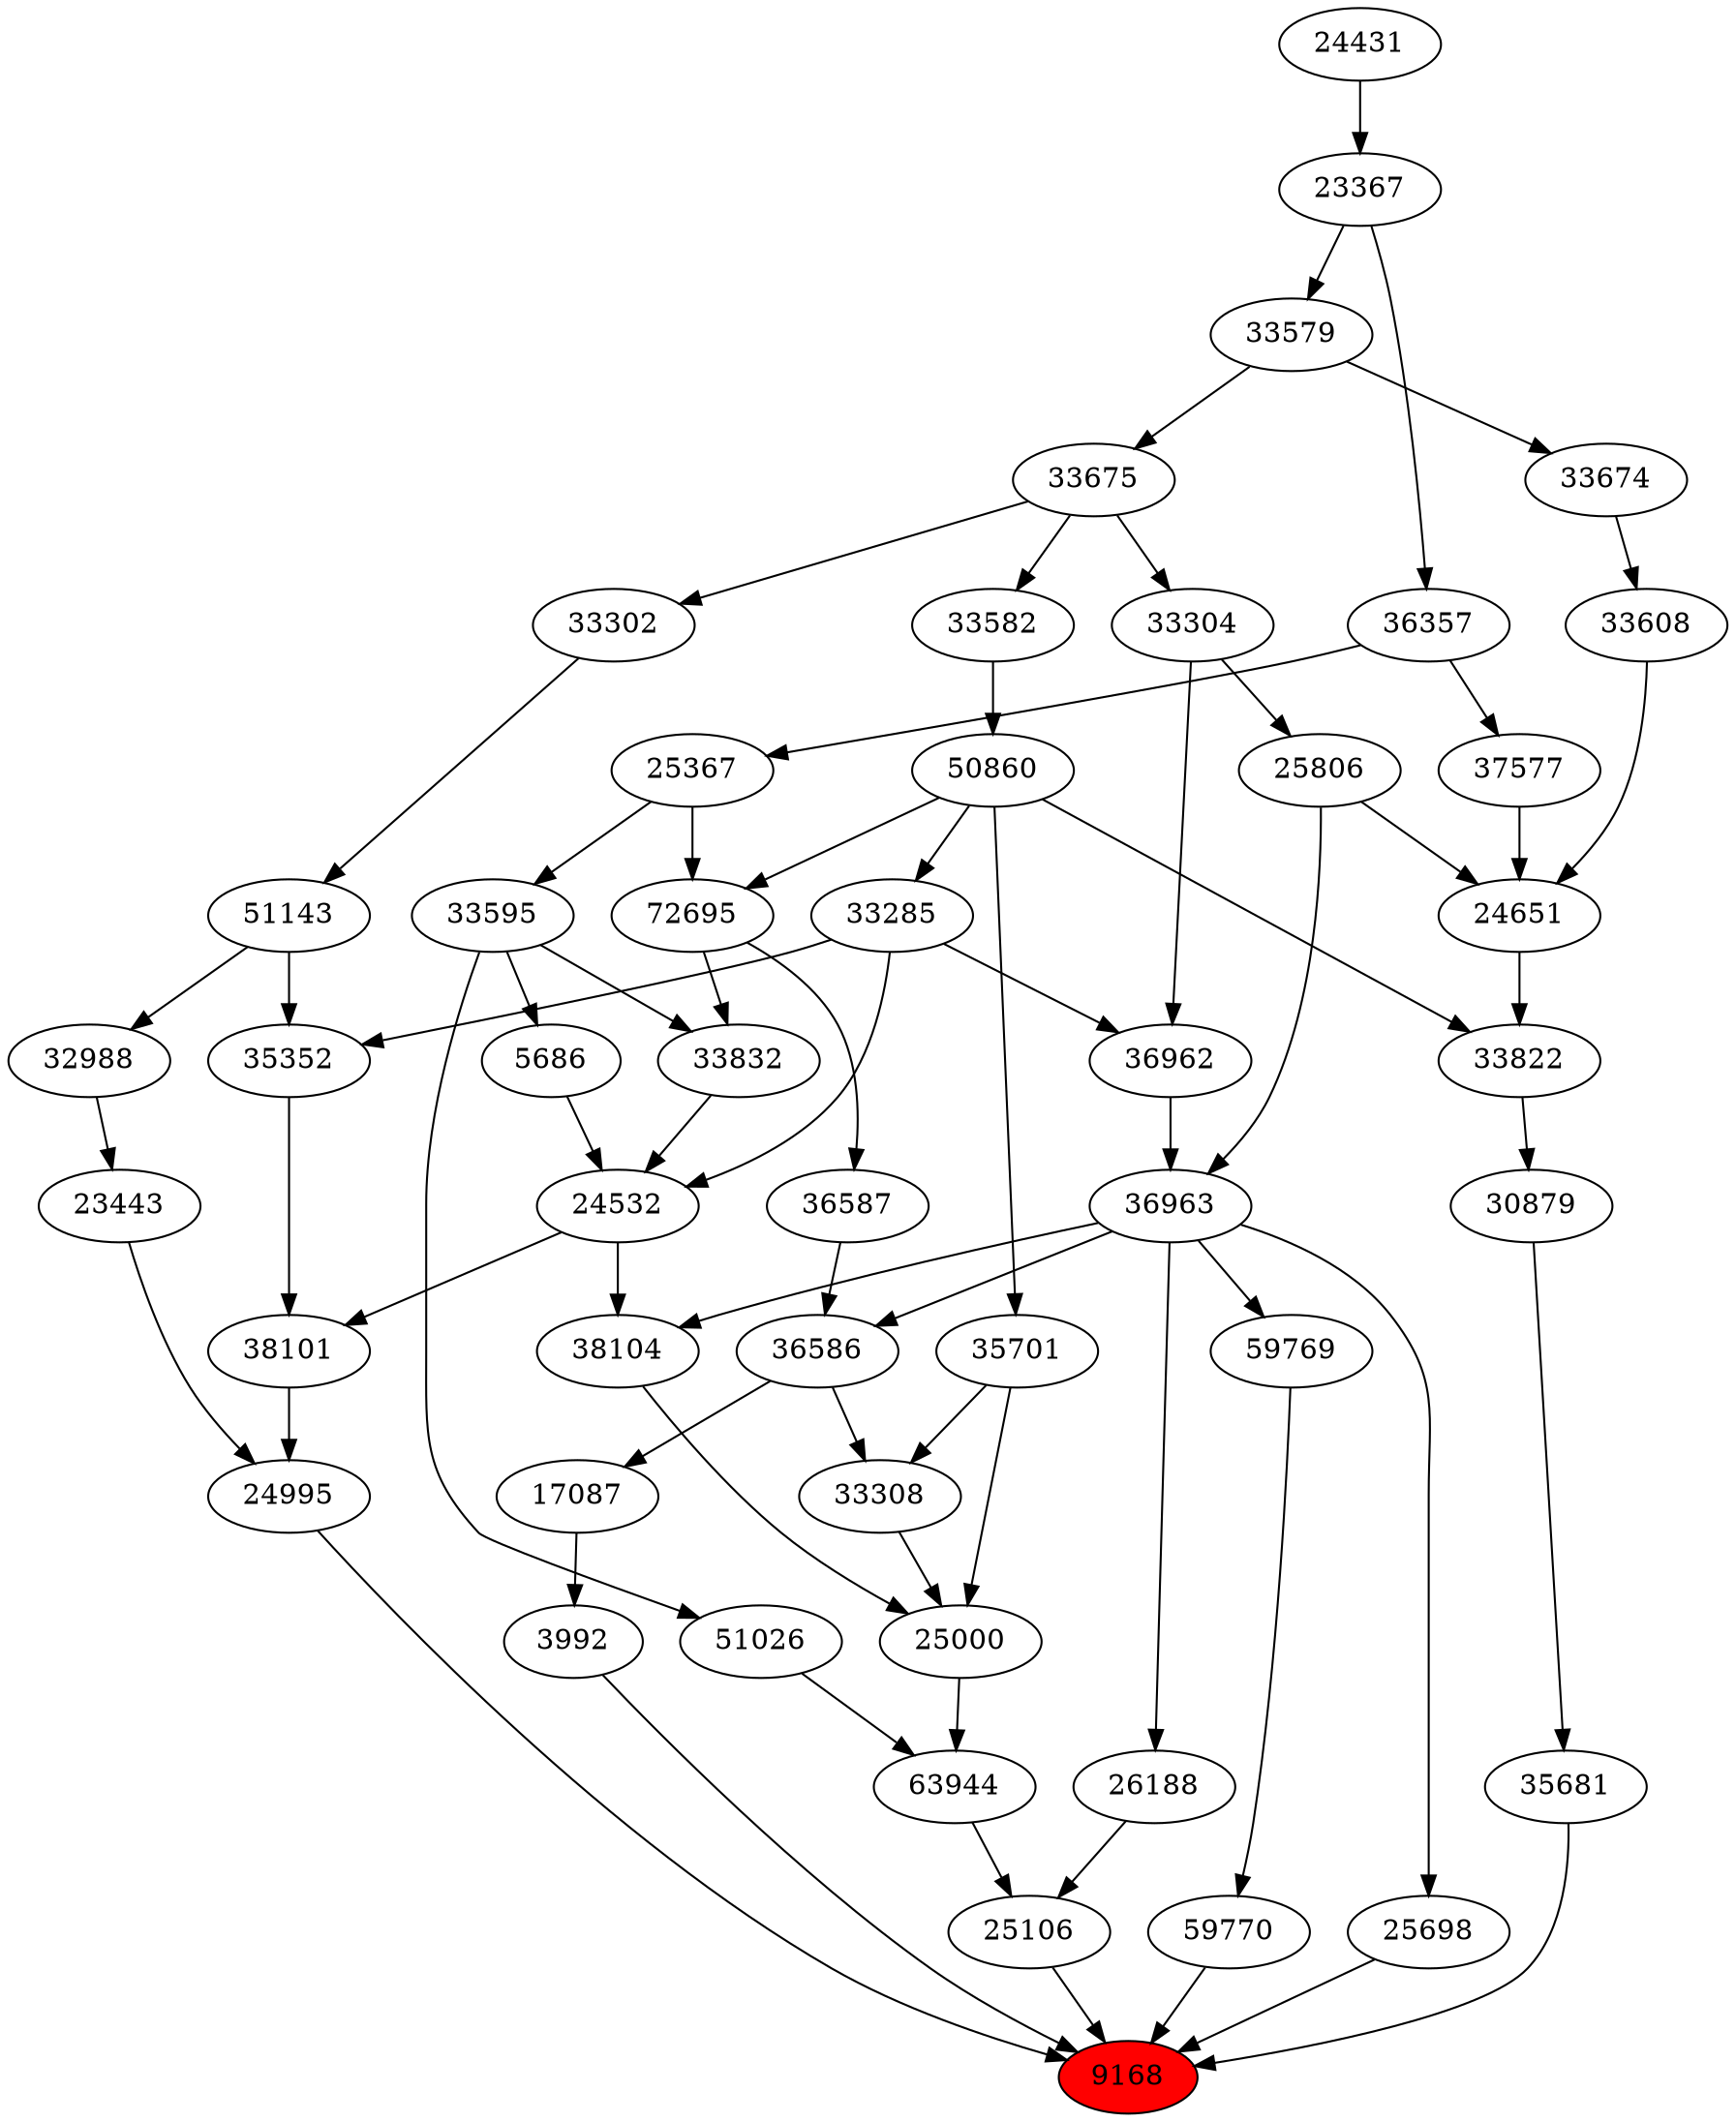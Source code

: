 strict digraph{ 
9168 [label="9168" fillcolor=red style=filled]
25106 -> 9168
59770 -> 9168
3992 -> 9168
25698 -> 9168
24995 -> 9168
35681 -> 9168
25106 [label="25106"]
26188 -> 25106
63944 -> 25106
59770 [label="59770"]
59769 -> 59770
3992 [label="3992"]
17087 -> 3992
25698 [label="25698"]
36963 -> 25698
24995 [label="24995"]
23443 -> 24995
38101 -> 24995
35681 [label="35681"]
30879 -> 35681
26188 [label="26188"]
36963 -> 26188
63944 [label="63944"]
25000 -> 63944
51026 -> 63944
59769 [label="59769"]
36963 -> 59769
17087 [label="17087"]
36586 -> 17087
36963 [label="36963"]
36962 -> 36963
25806 -> 36963
23443 [label="23443"]
32988 -> 23443
38101 [label="38101"]
24532 -> 38101
35352 -> 38101
30879 [label="30879"]
33822 -> 30879
25000 [label="25000"]
33308 -> 25000
38104 -> 25000
35701 -> 25000
51026 [label="51026"]
33595 -> 51026
36586 [label="36586"]
36587 -> 36586
36963 -> 36586
36962 [label="36962"]
33285 -> 36962
33304 -> 36962
25806 [label="25806"]
33304 -> 25806
32988 [label="32988"]
51143 -> 32988
24532 [label="24532"]
33285 -> 24532
5686 -> 24532
33832 -> 24532
35352 [label="35352"]
33285 -> 35352
51143 -> 35352
33822 [label="33822"]
24651 -> 33822
50860 -> 33822
33308 [label="33308"]
36586 -> 33308
35701 -> 33308
38104 [label="38104"]
24532 -> 38104
36963 -> 38104
35701 [label="35701"]
50860 -> 35701
33595 [label="33595"]
25367 -> 33595
36587 [label="36587"]
72695 -> 36587
33285 [label="33285"]
50860 -> 33285
33304 [label="33304"]
33675 -> 33304
51143 [label="51143"]
33302 -> 51143
5686 [label="5686"]
33595 -> 5686
33832 [label="33832"]
72695 -> 33832
33595 -> 33832
24651 [label="24651"]
25806 -> 24651
33608 -> 24651
37577 -> 24651
50860 [label="50860"]
33582 -> 50860
25367 [label="25367"]
36357 -> 25367
72695 [label="72695"]
50860 -> 72695
25367 -> 72695
33675 [label="33675"]
33579 -> 33675
33302 [label="33302"]
33675 -> 33302
33608 [label="33608"]
33674 -> 33608
37577 [label="37577"]
36357 -> 37577
33582 [label="33582"]
33675 -> 33582
36357 [label="36357"]
23367 -> 36357
33579 [label="33579"]
23367 -> 33579
33674 [label="33674"]
33579 -> 33674
23367 [label="23367"]
24431 -> 23367
24431 [label="24431"]
}